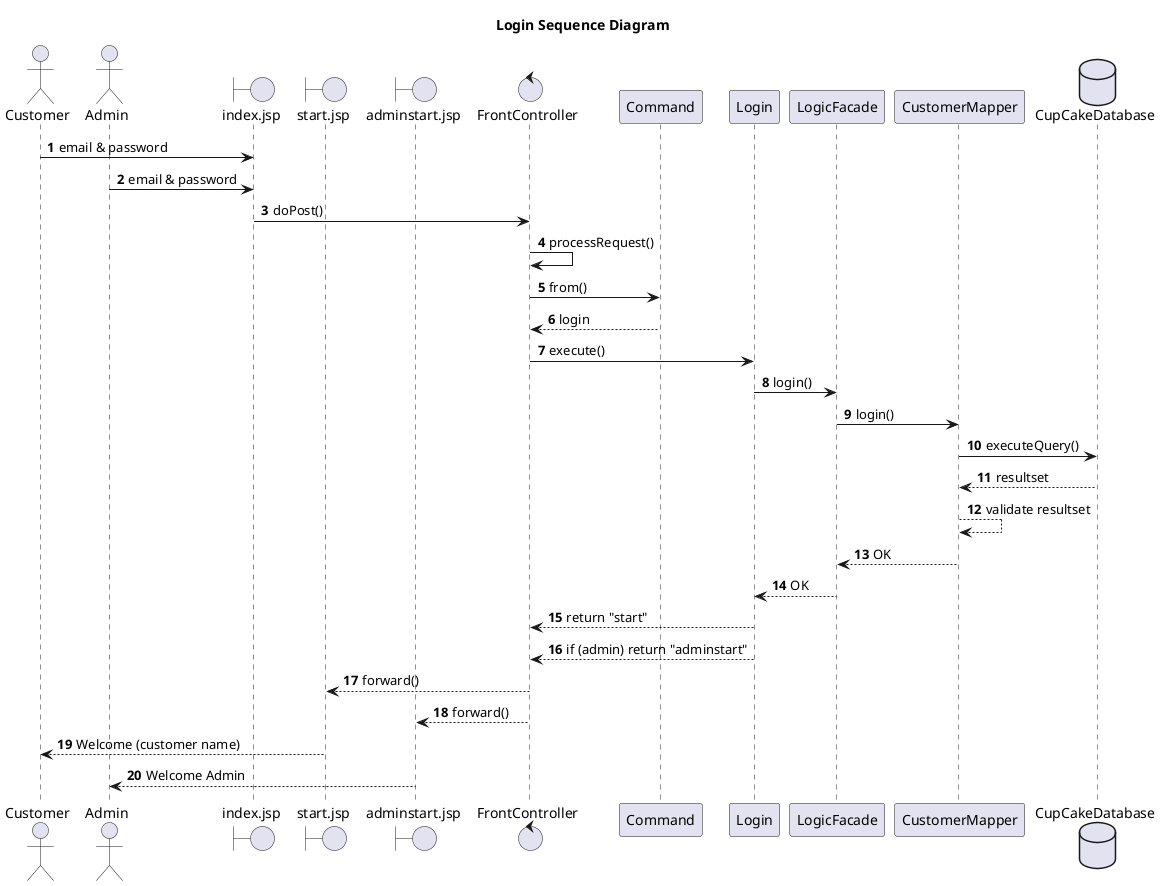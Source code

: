 @startuml
autonumber
Title Login Sequence Diagram
actor Customer
actor Admin
boundary index.jsp
boundary start.jsp
boundary adminstart.jsp
control FrontController
participant Command
participant Login
participant LogicFacade
participant CustomerMapper
database CupCakeDatabase

Customer -> index.jsp : email & password
Admin -> index.jsp : email & password
index.jsp -> FrontController : doPost()
FrontController -> FrontController : processRequest()
FrontController -> Command : from()
Command --> FrontController : login
FrontController -> Login : execute()
Login -> LogicFacade : login()
LogicFacade -> CustomerMapper : login()
CustomerMapper -> CupCakeDatabase : executeQuery()
CupCakeDatabase --> CustomerMapper : resultset
CustomerMapper --> CustomerMapper : validate resultset
CustomerMapper --> LogicFacade : OK
LogicFacade --> Login : OK
Login --> FrontController : return "start"
Login --> FrontController : if (admin) return "adminstart"
FrontController --> start.jsp : forward()
FrontController --> adminstart.jsp : forward()
start.jsp --> Customer : Welcome (customer name)
adminstart.jsp --> Admin : Welcome Admin
@enduml